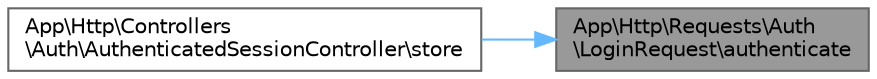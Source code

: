 digraph "App\Http\Requests\Auth\LoginRequest\authenticate"
{
 // LATEX_PDF_SIZE
  bgcolor="transparent";
  edge [fontname=Helvetica,fontsize=10,labelfontname=Helvetica,labelfontsize=10];
  node [fontname=Helvetica,fontsize=10,shape=box,height=0.2,width=0.4];
  rankdir="RL";
  Node1 [id="Node000001",label="App\\Http\\Requests\\Auth\l\\LoginRequest\\authenticate",height=0.2,width=0.4,color="gray40", fillcolor="grey60", style="filled", fontcolor="black",tooltip=" "];
  Node1 -> Node2 [id="edge1_Node000001_Node000002",dir="back",color="steelblue1",style="solid",tooltip=" "];
  Node2 [id="Node000002",label="App\\Http\\Controllers\l\\Auth\\AuthenticatedSessionController\\store",height=0.2,width=0.4,color="grey40", fillcolor="white", style="filled",URL="$class_app_1_1_http_1_1_controllers_1_1_auth_1_1_authenticated_session_controller.html#a0c8e698ebd6dd5f91721d442f53dbe66",tooltip=" "];
}
